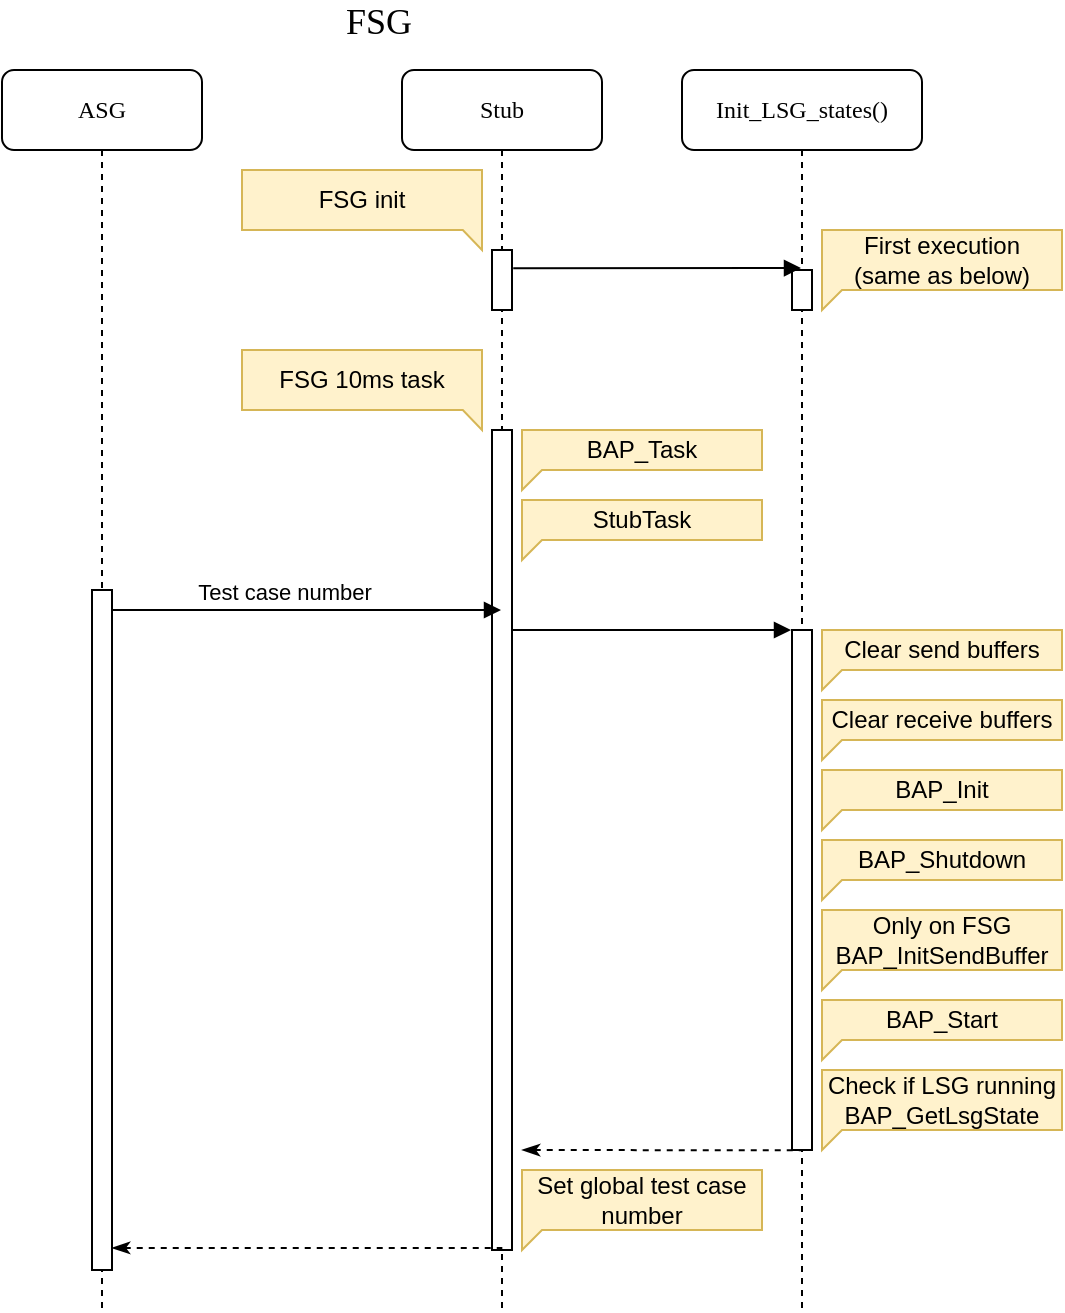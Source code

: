 <mxfile version="14.6.11" type="github">
  <diagram name="Page-1" id="13e1069c-82ec-6db2-03f1-153e76fe0fe0">
    <mxGraphModel dx="2302" dy="562" grid="1" gridSize="10" guides="1" tooltips="1" connect="1" arrows="1" fold="1" page="1" pageScale="1" pageWidth="1100" pageHeight="850" background="none" math="0" shadow="0">
      <root>
        <mxCell id="0" />
        <mxCell id="1" parent="0" />
        <mxCell id="7baba1c4bc27f4b0-2" value="Init_LSG_states()" style="shape=umlLifeline;perimeter=lifelinePerimeter;whiteSpace=wrap;html=1;container=1;collapsible=0;recursiveResize=0;outlineConnect=0;rounded=1;shadow=0;comic=0;labelBackgroundColor=none;strokeWidth=1;fontFamily=Verdana;fontSize=12;align=center;" parent="1" vertex="1">
          <mxGeometry x="240" y="80" width="120" height="620" as="geometry" />
        </mxCell>
        <mxCell id="hj96jXgMldPmx84i8VqW-1" value="" style="html=1;points=[];perimeter=orthogonalPerimeter;rounded=0;shadow=0;comic=0;labelBackgroundColor=none;strokeWidth=1;fontFamily=Verdana;fontSize=12;align=center;" vertex="1" parent="7baba1c4bc27f4b0-2">
          <mxGeometry x="55" y="280" width="10" height="260" as="geometry" />
        </mxCell>
        <mxCell id="hj96jXgMldPmx84i8VqW-11" value="" style="html=1;points=[];perimeter=orthogonalPerimeter;rounded=0;shadow=0;comic=0;labelBackgroundColor=none;strokeWidth=1;fontFamily=Verdana;fontSize=12;align=center;" vertex="1" parent="7baba1c4bc27f4b0-2">
          <mxGeometry x="55" y="100" width="10" height="20" as="geometry" />
        </mxCell>
        <mxCell id="7baba1c4bc27f4b0-5" value="ASG" style="shape=umlLifeline;perimeter=lifelinePerimeter;whiteSpace=wrap;html=1;container=1;collapsible=0;recursiveResize=0;outlineConnect=0;rounded=1;shadow=0;comic=0;labelBackgroundColor=none;strokeWidth=1;fontFamily=Verdana;fontSize=12;align=center;" parent="1" vertex="1">
          <mxGeometry x="-100" y="80" width="100" height="620" as="geometry" />
        </mxCell>
        <mxCell id="SAqBEAy9kC_2QMpHoStv-14" value="" style="html=1;points=[];perimeter=orthogonalPerimeter;rounded=0;shadow=0;comic=0;labelBackgroundColor=none;strokeWidth=1;fontFamily=Verdana;fontSize=12;align=center;" parent="7baba1c4bc27f4b0-5" vertex="1">
          <mxGeometry x="45" y="260" width="10" height="340" as="geometry" />
        </mxCell>
        <mxCell id="7baba1c4bc27f4b0-8" value="Stub" style="shape=umlLifeline;perimeter=lifelinePerimeter;whiteSpace=wrap;html=1;container=1;collapsible=0;recursiveResize=0;outlineConnect=0;rounded=1;shadow=0;comic=0;labelBackgroundColor=none;strokeWidth=1;fontFamily=Verdana;fontSize=12;align=center;" parent="1" vertex="1">
          <mxGeometry x="100" y="80" width="100" height="620" as="geometry" />
        </mxCell>
        <mxCell id="SAqBEAy9kC_2QMpHoStv-1" value="" style="html=1;points=[];perimeter=orthogonalPerimeter;rounded=0;shadow=0;comic=0;labelBackgroundColor=none;strokeWidth=1;fontFamily=Verdana;fontSize=12;align=center;" parent="7baba1c4bc27f4b0-8" vertex="1">
          <mxGeometry x="45" y="90" width="10" height="30" as="geometry" />
        </mxCell>
        <mxCell id="SAqBEAy9kC_2QMpHoStv-10" value="" style="html=1;points=[];perimeter=orthogonalPerimeter;rounded=0;shadow=0;comic=0;labelBackgroundColor=none;strokeWidth=1;fontFamily=Verdana;fontSize=12;align=center;" parent="7baba1c4bc27f4b0-8" vertex="1">
          <mxGeometry x="45" y="180" width="10" height="410" as="geometry" />
        </mxCell>
        <mxCell id="7baba1c4bc27f4b0-40" value="&lt;font style=&quot;font-size: 18px&quot;&gt;FSG&lt;/font&gt;" style="shape=note;whiteSpace=wrap;html=1;size=14;verticalAlign=top;align=left;spacingTop=-6;rounded=0;shadow=0;comic=0;labelBackgroundColor=none;strokeWidth=1;fontFamily=Verdana;fontSize=12;strokeColor=none;fillColor=none;" parent="1" vertex="1">
          <mxGeometry x="70" y="45" width="50" height="20" as="geometry" />
        </mxCell>
        <mxCell id="SAqBEAy9kC_2QMpHoStv-2" value="FSG init" style="shape=callout;whiteSpace=wrap;html=1;perimeter=calloutPerimeter;fillColor=#fff2cc;position2=1;base=20;size=10;position=0.92;strokeColor=#d6b656;" parent="1" vertex="1">
          <mxGeometry x="20" y="130" width="120" height="40" as="geometry" />
        </mxCell>
        <mxCell id="SAqBEAy9kC_2QMpHoStv-11" value="FSG 10ms task" style="shape=callout;whiteSpace=wrap;html=1;perimeter=calloutPerimeter;fillColor=#fff2cc;position2=1;base=20;size=10;position=0.92;strokeColor=#d6b656;" parent="1" vertex="1">
          <mxGeometry x="20" y="220" width="120" height="40" as="geometry" />
        </mxCell>
        <mxCell id="SAqBEAy9kC_2QMpHoStv-12" value="BAP_Task" style="shape=callout;whiteSpace=wrap;html=1;perimeter=calloutPerimeter;fillColor=#fff2cc;position2=0;base=10;size=10;position=0;strokeColor=#d6b656;" parent="1" vertex="1">
          <mxGeometry x="160" y="260" width="120" height="30" as="geometry" />
        </mxCell>
        <mxCell id="SAqBEAy9kC_2QMpHoStv-13" value="StubTask" style="shape=callout;whiteSpace=wrap;html=1;perimeter=calloutPerimeter;fillColor=#fff2cc;position2=0;base=10;size=10;position=0;strokeColor=#d6b656;" parent="1" vertex="1">
          <mxGeometry x="160" y="295" width="120" height="30" as="geometry" />
        </mxCell>
        <mxCell id="SAqBEAy9kC_2QMpHoStv-15" value="" style="html=1;verticalAlign=bottom;endArrow=block;labelBackgroundColor=none;fontFamily=Verdana;fontSize=12;edgeStyle=elbowEdgeStyle;elbow=vertical;" parent="1" source="SAqBEAy9kC_2QMpHoStv-14" edge="1">
          <mxGeometry relative="1" as="geometry">
            <mxPoint x="-40" y="269.41" as="sourcePoint" />
            <mxPoint x="149.5" y="350" as="targetPoint" />
            <Array as="points">
              <mxPoint x="50" y="350" />
              <mxPoint x="50" y="330" />
              <mxPoint x="70" y="280" />
              <mxPoint x="-20" y="269.41" />
              <mxPoint x="50" y="339.41" />
            </Array>
          </mxGeometry>
        </mxCell>
        <mxCell id="SAqBEAy9kC_2QMpHoStv-16" value="Test case number" style="edgeLabel;html=1;align=center;verticalAlign=middle;resizable=0;points=[];" parent="SAqBEAy9kC_2QMpHoStv-15" vertex="1" connectable="0">
          <mxGeometry x="-0.122" y="2" relative="1" as="geometry">
            <mxPoint y="-7" as="offset" />
          </mxGeometry>
        </mxCell>
        <mxCell id="SAqBEAy9kC_2QMpHoStv-17" value="Set global test case number" style="shape=callout;whiteSpace=wrap;html=1;perimeter=calloutPerimeter;fillColor=#fff2cc;position2=0;base=10;size=10;position=0;strokeColor=#d6b656;" parent="1" vertex="1">
          <mxGeometry x="160" y="630" width="120" height="40" as="geometry" />
        </mxCell>
        <mxCell id="hj96jXgMldPmx84i8VqW-2" value="BAP_Init" style="shape=callout;whiteSpace=wrap;html=1;perimeter=calloutPerimeter;fillColor=#fff2cc;position2=0;base=10;size=10;position=0;strokeColor=#d6b656;" vertex="1" parent="1">
          <mxGeometry x="310" y="430" width="120" height="30" as="geometry" />
        </mxCell>
        <mxCell id="hj96jXgMldPmx84i8VqW-3" value="BAP_Shutdown" style="shape=callout;whiteSpace=wrap;html=1;perimeter=calloutPerimeter;fillColor=#fff2cc;position2=0;base=10;size=10;position=0;strokeColor=#d6b656;" vertex="1" parent="1">
          <mxGeometry x="310" y="465" width="120" height="30" as="geometry" />
        </mxCell>
        <mxCell id="hj96jXgMldPmx84i8VqW-4" value="BAP_Start" style="shape=callout;whiteSpace=wrap;html=1;perimeter=calloutPerimeter;fillColor=#fff2cc;position2=0;base=10;size=10;position=0;strokeColor=#d6b656;" vertex="1" parent="1">
          <mxGeometry x="310" y="545" width="120" height="30" as="geometry" />
        </mxCell>
        <mxCell id="hj96jXgMldPmx84i8VqW-5" value="Check if LSG running&lt;br&gt;BAP_GetLsgState" style="shape=callout;whiteSpace=wrap;html=1;perimeter=calloutPerimeter;fillColor=#fff2cc;position2=0;base=10;size=10;position=0;strokeColor=#d6b656;" vertex="1" parent="1">
          <mxGeometry x="310" y="580" width="120" height="40" as="geometry" />
        </mxCell>
        <mxCell id="hj96jXgMldPmx84i8VqW-6" value="Clear send buffers" style="shape=callout;whiteSpace=wrap;html=1;perimeter=calloutPerimeter;fillColor=#fff2cc;position2=0;base=10;size=10;position=0;strokeColor=#d6b656;" vertex="1" parent="1">
          <mxGeometry x="310" y="360" width="120" height="30" as="geometry" />
        </mxCell>
        <mxCell id="hj96jXgMldPmx84i8VqW-7" value="Clear receive buffers" style="shape=callout;whiteSpace=wrap;html=1;perimeter=calloutPerimeter;fillColor=#fff2cc;position2=0;base=10;size=10;position=0;strokeColor=#d6b656;" vertex="1" parent="1">
          <mxGeometry x="310" y="395" width="120" height="30" as="geometry" />
        </mxCell>
        <mxCell id="hj96jXgMldPmx84i8VqW-8" value="Only on FSG&lt;br&gt;BAP_InitSendBuffer" style="shape=callout;whiteSpace=wrap;html=1;perimeter=calloutPerimeter;fillColor=#fff2cc;position2=0;base=10;size=10;position=0;strokeColor=#d6b656;" vertex="1" parent="1">
          <mxGeometry x="310" y="500" width="120" height="40" as="geometry" />
        </mxCell>
        <mxCell id="hj96jXgMldPmx84i8VqW-12" value="First execution&lt;br&gt;(same as below)" style="shape=callout;whiteSpace=wrap;html=1;perimeter=calloutPerimeter;fillColor=#fff2cc;position2=0;base=10;size=10;position=0;strokeColor=#d6b656;" vertex="1" parent="1">
          <mxGeometry x="310" y="160" width="120" height="40" as="geometry" />
        </mxCell>
        <mxCell id="hj96jXgMldPmx84i8VqW-14" value="" style="html=1;verticalAlign=bottom;endArrow=block;labelBackgroundColor=none;fontFamily=Verdana;fontSize=12;edgeStyle=elbowEdgeStyle;elbow=vertical;exitX=1.062;exitY=0.306;exitDx=0;exitDy=0;exitPerimeter=0;" edge="1" parent="1" source="SAqBEAy9kC_2QMpHoStv-1" target="7baba1c4bc27f4b0-2">
          <mxGeometry relative="1" as="geometry">
            <mxPoint x="160" y="180" as="sourcePoint" />
            <mxPoint x="250" y="179" as="targetPoint" />
            <Array as="points">
              <mxPoint x="240" y="179" />
              <mxPoint x="250" y="185" />
              <mxPoint x="255" y="180" />
              <mxPoint x="255" y="160" />
              <mxPoint x="275" y="110" />
              <mxPoint x="185" y="99.41" />
              <mxPoint x="255" y="169.41" />
            </Array>
          </mxGeometry>
        </mxCell>
        <mxCell id="hj96jXgMldPmx84i8VqW-16" value="" style="html=1;verticalAlign=bottom;endArrow=block;labelBackgroundColor=none;fontFamily=Verdana;fontSize=12;edgeStyle=elbowEdgeStyle;elbow=vertical;" edge="1" parent="1" source="SAqBEAy9kC_2QMpHoStv-10">
          <mxGeometry relative="1" as="geometry">
            <mxPoint x="160" y="360" as="sourcePoint" />
            <mxPoint x="294.5" y="360" as="targetPoint" />
            <Array as="points">
              <mxPoint x="195" y="360" />
              <mxPoint x="195" y="340" />
              <mxPoint x="215" y="290" />
              <mxPoint x="125" y="279.41" />
              <mxPoint x="195" y="349.41" />
            </Array>
          </mxGeometry>
        </mxCell>
        <mxCell id="hj96jXgMldPmx84i8VqW-18" value="" style="html=1;verticalAlign=bottom;endArrow=none;labelBackgroundColor=none;fontFamily=Verdana;fontSize=12;edgeStyle=elbowEdgeStyle;elbow=vertical;endFill=0;startArrow=classicThin;startFill=1;dashed=1;entryX=1.033;entryY=0.939;entryDx=0;entryDy=0;entryPerimeter=0;" edge="1" parent="1">
          <mxGeometry relative="1" as="geometry">
            <mxPoint x="160" y="620" as="sourcePoint" />
            <mxPoint x="300.33" y="620.0" as="targetPoint" />
            <Array as="points">
              <mxPoint x="255" y="620.16" />
              <mxPoint x="225" y="614.16" />
            </Array>
          </mxGeometry>
        </mxCell>
        <mxCell id="hj96jXgMldPmx84i8VqW-19" value="" style="html=1;verticalAlign=bottom;endArrow=none;labelBackgroundColor=none;fontFamily=Verdana;fontSize=12;edgeStyle=elbowEdgeStyle;elbow=vertical;endFill=0;startArrow=classicThin;startFill=1;dashed=1;entryX=1.033;entryY=0.939;entryDx=0;entryDy=0;entryPerimeter=0;" edge="1" parent="1" source="SAqBEAy9kC_2QMpHoStv-14">
          <mxGeometry relative="1" as="geometry">
            <mxPoint x="9.84" y="668.82" as="sourcePoint" />
            <mxPoint x="150.17" y="668.82" as="targetPoint" />
            <Array as="points">
              <mxPoint x="104.84" y="668.98" />
              <mxPoint x="74.84" y="662.98" />
            </Array>
          </mxGeometry>
        </mxCell>
      </root>
    </mxGraphModel>
  </diagram>
</mxfile>
